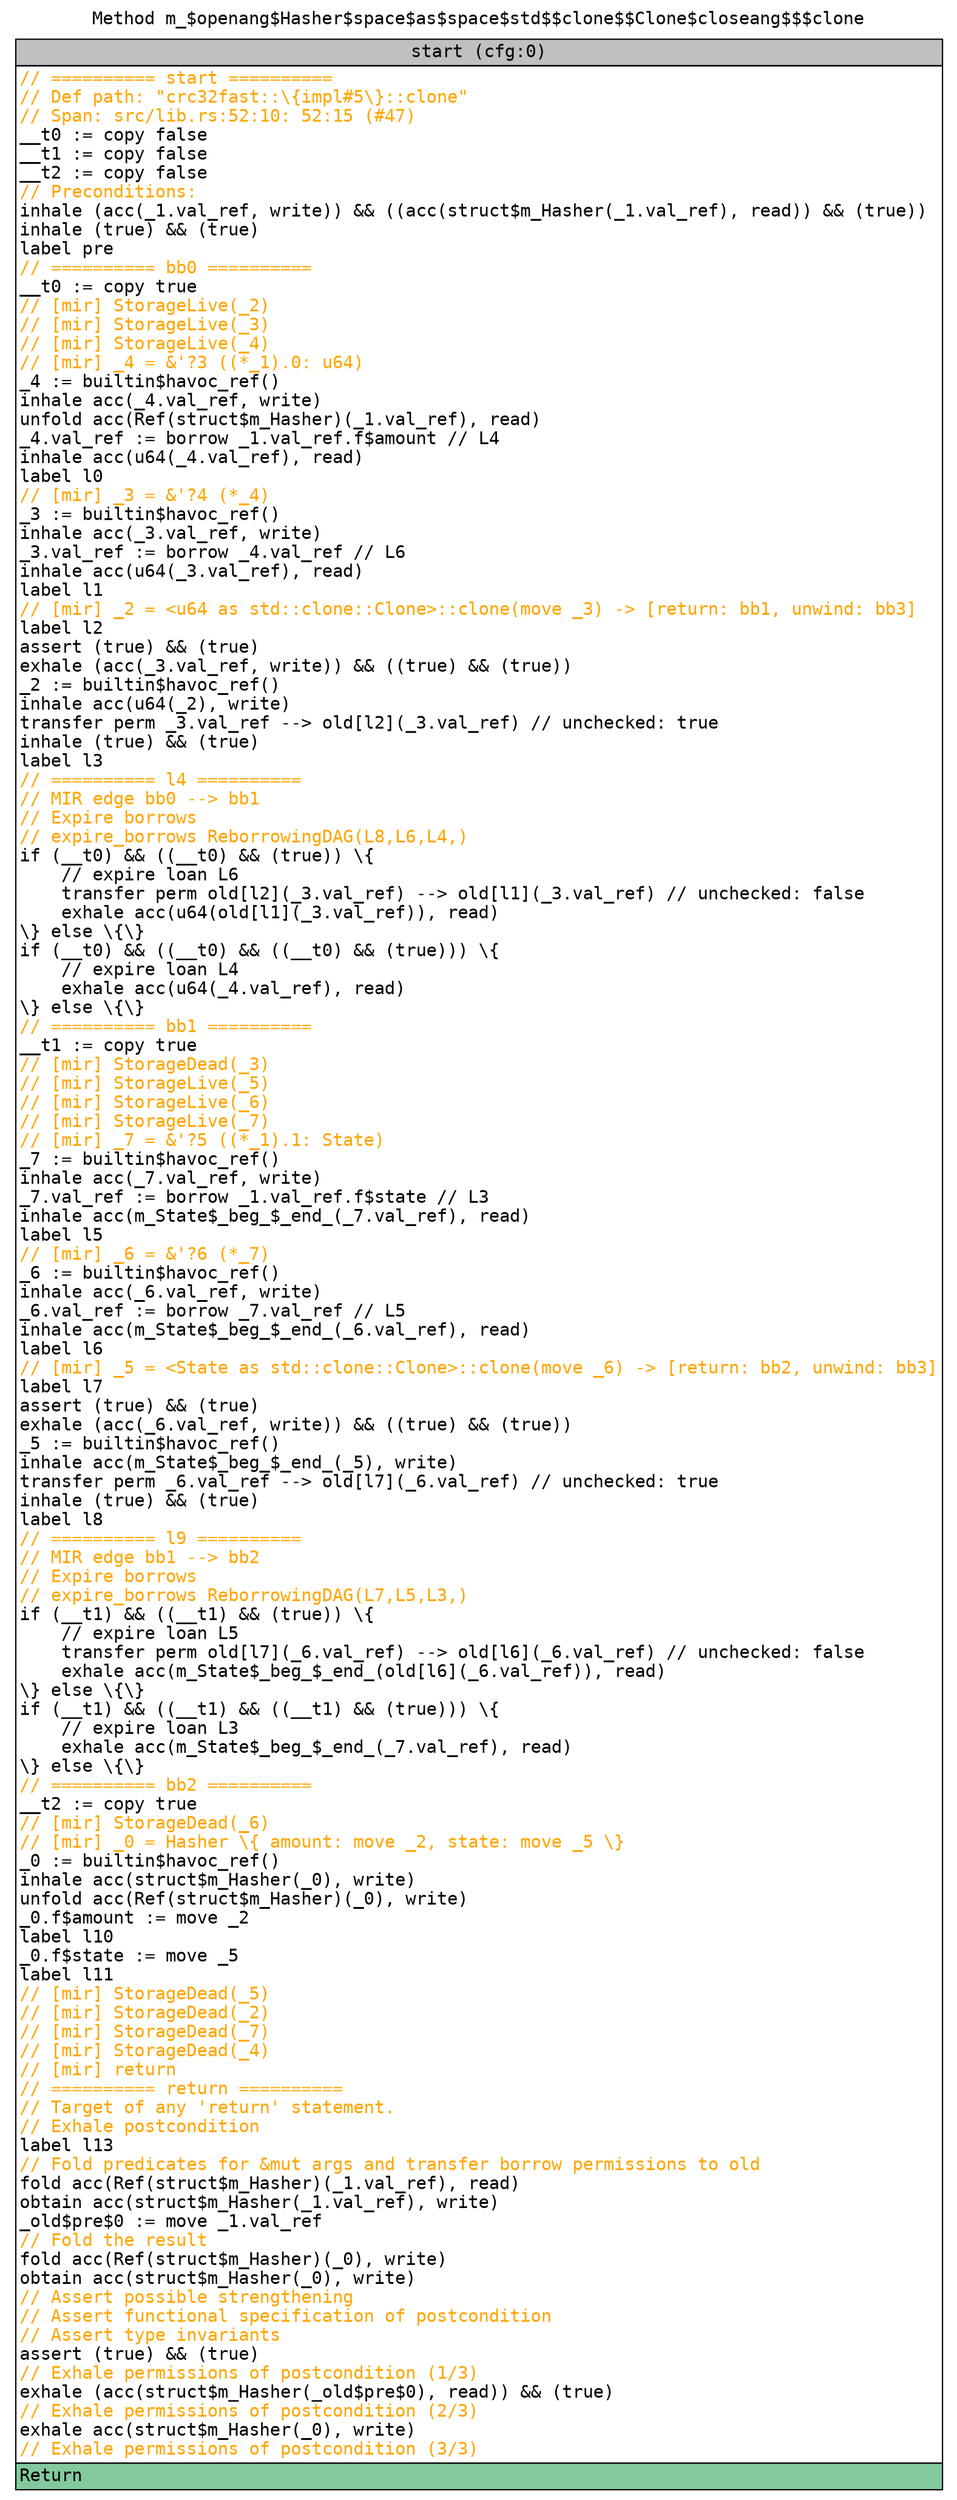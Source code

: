 digraph CFG {
graph [fontname=monospace];
node [fontname=monospace];
edge [fontname=monospace];
labelloc="t";
label="Method m_$openang$Hasher$space$as$space$std$$clone$$Clone$closeang$$$clone";
"block_start" [shape=none,label=<<table border="0" cellborder="1" cellspacing="0"><tr><td bgcolor="gray" align="center">start (cfg:0)</td></tr><tr><td align="left" balign="left"><font color="orange">// ========== start ==========</font><br/><font color="orange">// Def path: "crc32fast::\{impl#5\}::clone"</font><br/><font color="orange">// Span: src/lib.rs:52:10: 52:15 (#47)</font><br/>__t0 := copy false<br/>__t1 := copy false<br/>__t2 := copy false<br/><font color="orange">// Preconditions:</font><br/>inhale (acc(_1.val_ref, write)) &amp;&amp; ((acc(struct$m_Hasher(_1.val_ref), read)) &amp;&amp; (true))<br/>inhale (true) &amp;&amp; (true)<br/>label pre<br/><font color="orange">// ========== bb0 ==========</font><br/>__t0 := copy true<br/><font color="orange">// [mir] StorageLive(_2)</font><br/><font color="orange">// [mir] StorageLive(_3)</font><br/><font color="orange">// [mir] StorageLive(_4)</font><br/><font color="orange">// [mir] _4 = &amp;'?3 ((*_1).0: u64)</font><br/>_4 := builtin$havoc_ref()<br/>inhale acc(_4.val_ref, write)<br/>unfold acc(Ref(struct$m_Hasher)(_1.val_ref), read)<br/>_4.val_ref := borrow _1.val_ref.f$amount // L4<br/>inhale acc(u64(_4.val_ref), read)<br/>label l0<br/><font color="orange">// [mir] _3 = &amp;'?4 (*_4)</font><br/>_3 := builtin$havoc_ref()<br/>inhale acc(_3.val_ref, write)<br/>_3.val_ref := borrow _4.val_ref // L6<br/>inhale acc(u64(_3.val_ref), read)<br/>label l1<br/><font color="orange">// [mir] _2 = &lt;u64 as std::clone::Clone&gt;::clone(move _3) -&gt; [return: bb1, unwind: bb3]</font><br/>label l2<br/>assert (true) &amp;&amp; (true)<br/>exhale (acc(_3.val_ref, write)) &amp;&amp; ((true) &amp;&amp; (true))<br/>_2 := builtin$havoc_ref()<br/>inhale acc(u64(_2), write)<br/>transfer perm _3.val_ref --&gt; old[l2](_3.val_ref) // unchecked: true<br/>inhale (true) &amp;&amp; (true)<br/>label l3<br/><font color="orange">// ========== l4 ==========</font><br/><font color="orange">// MIR edge bb0 --&gt; bb1</font><br/><font color="orange">// Expire borrows</font><br/><font color="orange">// expire_borrows ReborrowingDAG(L8,L6,L4,)</font><br/>if (__t0) &amp;&amp; ((__t0) &amp;&amp; (true)) \{<br/>    // expire loan L6<br/>    transfer perm old[l2](_3.val_ref) --&gt; old[l1](_3.val_ref) // unchecked: false<br/>    exhale acc(u64(old[l1](_3.val_ref)), read)<br/>\} else \{\}<br/>if (__t0) &amp;&amp; ((__t0) &amp;&amp; ((__t0) &amp;&amp; (true))) \{<br/>    // expire loan L4<br/>    exhale acc(u64(_4.val_ref), read)<br/>\} else \{\}<br/><font color="orange">// ========== bb1 ==========</font><br/>__t1 := copy true<br/><font color="orange">// [mir] StorageDead(_3)</font><br/><font color="orange">// [mir] StorageLive(_5)</font><br/><font color="orange">// [mir] StorageLive(_6)</font><br/><font color="orange">// [mir] StorageLive(_7)</font><br/><font color="orange">// [mir] _7 = &amp;'?5 ((*_1).1: State)</font><br/>_7 := builtin$havoc_ref()<br/>inhale acc(_7.val_ref, write)<br/>_7.val_ref := borrow _1.val_ref.f$state // L3<br/>inhale acc(m_State$_beg_$_end_(_7.val_ref), read)<br/>label l5<br/><font color="orange">// [mir] _6 = &amp;'?6 (*_7)</font><br/>_6 := builtin$havoc_ref()<br/>inhale acc(_6.val_ref, write)<br/>_6.val_ref := borrow _7.val_ref // L5<br/>inhale acc(m_State$_beg_$_end_(_6.val_ref), read)<br/>label l6<br/><font color="orange">// [mir] _5 = &lt;State as std::clone::Clone&gt;::clone(move _6) -&gt; [return: bb2, unwind: bb3]</font><br/>label l7<br/>assert (true) &amp;&amp; (true)<br/>exhale (acc(_6.val_ref, write)) &amp;&amp; ((true) &amp;&amp; (true))<br/>_5 := builtin$havoc_ref()<br/>inhale acc(m_State$_beg_$_end_(_5), write)<br/>transfer perm _6.val_ref --&gt; old[l7](_6.val_ref) // unchecked: true<br/>inhale (true) &amp;&amp; (true)<br/>label l8<br/><font color="orange">// ========== l9 ==========</font><br/><font color="orange">// MIR edge bb1 --&gt; bb2</font><br/><font color="orange">// Expire borrows</font><br/><font color="orange">// expire_borrows ReborrowingDAG(L7,L5,L3,)</font><br/>if (__t1) &amp;&amp; ((__t1) &amp;&amp; (true)) \{<br/>    // expire loan L5<br/>    transfer perm old[l7](_6.val_ref) --&gt; old[l6](_6.val_ref) // unchecked: false<br/>    exhale acc(m_State$_beg_$_end_(old[l6](_6.val_ref)), read)<br/>\} else \{\}<br/>if (__t1) &amp;&amp; ((__t1) &amp;&amp; ((__t1) &amp;&amp; (true))) \{<br/>    // expire loan L3<br/>    exhale acc(m_State$_beg_$_end_(_7.val_ref), read)<br/>\} else \{\}<br/><font color="orange">// ========== bb2 ==========</font><br/>__t2 := copy true<br/><font color="orange">// [mir] StorageDead(_6)</font><br/><font color="orange">// [mir] _0 = Hasher \{ amount: move _2, state: move _5 \}</font><br/>_0 := builtin$havoc_ref()<br/>inhale acc(struct$m_Hasher(_0), write)<br/>unfold acc(Ref(struct$m_Hasher)(_0), write)<br/>_0.f$amount := move _2<br/>label l10<br/>_0.f$state := move _5<br/>label l11<br/><font color="orange">// [mir] StorageDead(_5)</font><br/><font color="orange">// [mir] StorageDead(_2)</font><br/><font color="orange">// [mir] StorageDead(_7)</font><br/><font color="orange">// [mir] StorageDead(_4)</font><br/><font color="orange">// [mir] return</font><br/><font color="orange">// ========== return ==========</font><br/><font color="orange">// Target of any 'return' statement.</font><br/><font color="orange">// Exhale postcondition</font><br/>label l13<br/><font color="orange">// Fold predicates for &amp;mut args and transfer borrow permissions to old</font><br/>fold acc(Ref(struct$m_Hasher)(_1.val_ref), read)<br/>obtain acc(struct$m_Hasher(_1.val_ref), write)<br/>_old$pre$0 := move _1.val_ref<br/><font color="orange">// Fold the result</font><br/>fold acc(Ref(struct$m_Hasher)(_0), write)<br/>obtain acc(struct$m_Hasher(_0), write)<br/><font color="orange">// Assert possible strengthening</font><br/><font color="orange">// Assert functional specification of postcondition</font><br/><font color="orange">// Assert type invariants</font><br/>assert (true) &amp;&amp; (true)<br/><font color="orange">// Exhale permissions of postcondition (1/3)</font><br/>exhale (acc(struct$m_Hasher(_old$pre$0), read)) &amp;&amp; (true)<br/><font color="orange">// Exhale permissions of postcondition (2/3)</font><br/>exhale acc(struct$m_Hasher(_0), write)<br/><font color="orange">// Exhale permissions of postcondition (3/3)</font></td></tr><tr><td align="left" bgcolor="#82CA9D">Return<br/></td></tr></table>>];
}
